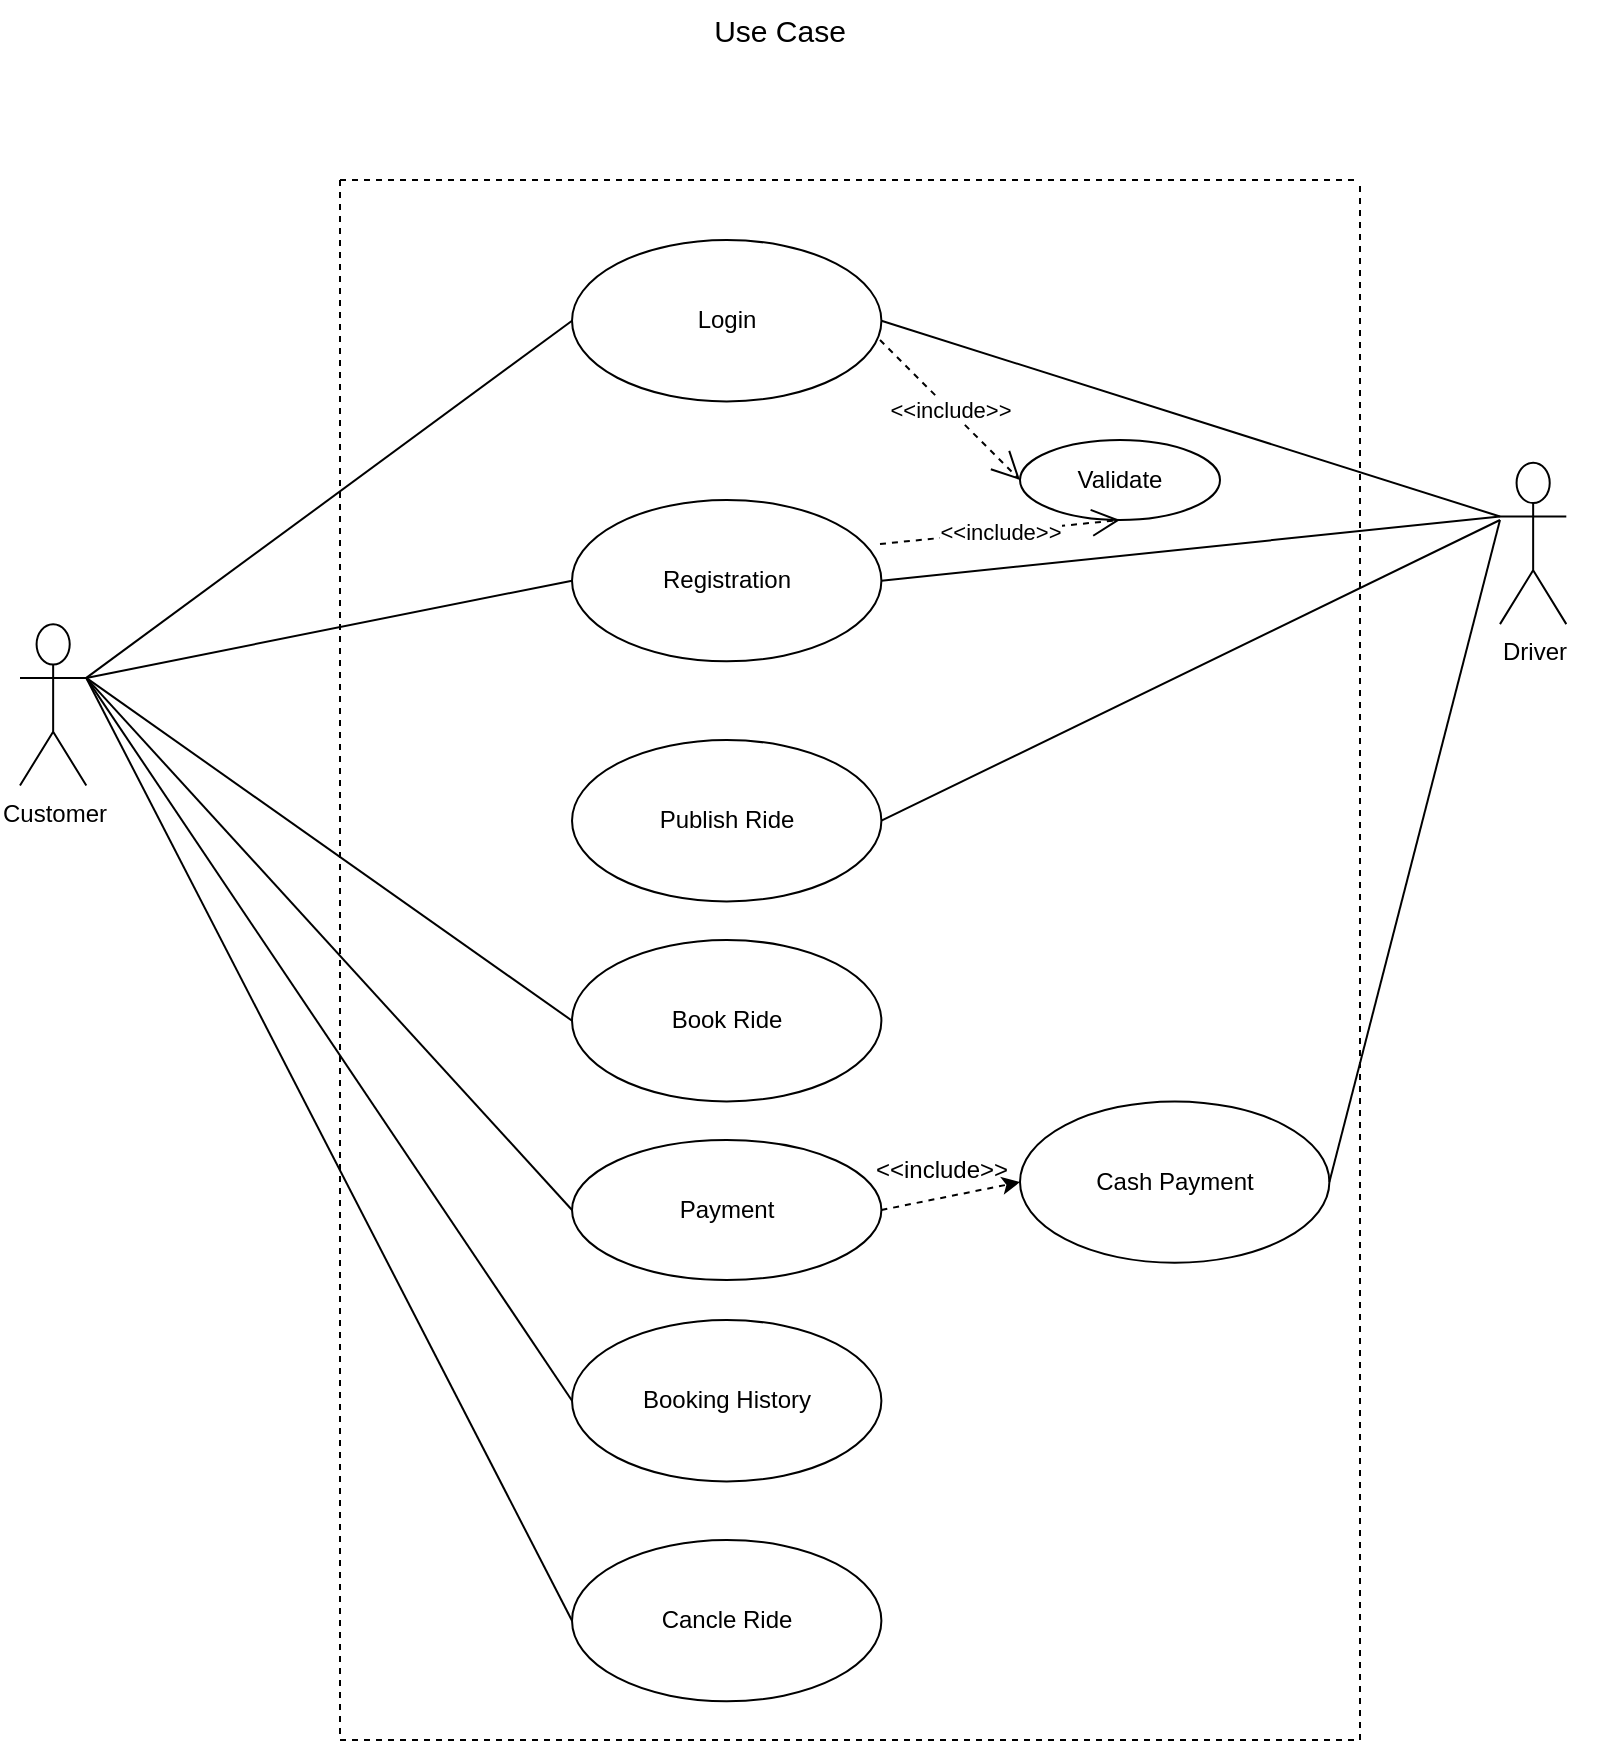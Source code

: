 <mxfile version="24.7.8">
  <diagram name="Page-1" id="6dY_J2Bg8tOIPsIp2blP">
    <mxGraphModel dx="1050" dy="621" grid="1" gridSize="10" guides="1" tooltips="1" connect="1" arrows="1" fold="1" page="1" pageScale="1" pageWidth="850" pageHeight="1100" math="0" shadow="0">
      <root>
        <mxCell id="0" />
        <mxCell id="1" parent="0" />
        <mxCell id="iwtUJKLjHxRUY5xuagCp-1" value="" style="group" parent="1" vertex="1" connectable="0">
          <mxGeometry x="40" y="130" width="790" height="790" as="geometry" />
        </mxCell>
        <mxCell id="vZCmfVuF4s8x9epu84NM-3" value="" style="swimlane;startSize=0;dashed=1;" parent="iwtUJKLjHxRUY5xuagCp-1" vertex="1">
          <mxGeometry x="160" y="20" width="510" height="780" as="geometry" />
        </mxCell>
        <mxCell id="vZCmfVuF4s8x9epu84NM-4" value="Login" style="ellipse;whiteSpace=wrap;html=1;" parent="vZCmfVuF4s8x9epu84NM-3" vertex="1">
          <mxGeometry x="116.014" y="30.001" width="154.685" height="80.69" as="geometry" />
        </mxCell>
        <mxCell id="vZCmfVuF4s8x9epu84NM-11" value="Booking History" style="ellipse;whiteSpace=wrap;html=1;" parent="vZCmfVuF4s8x9epu84NM-3" vertex="1">
          <mxGeometry x="116.014" y="569.999" width="154.685" height="80.69" as="geometry" />
        </mxCell>
        <mxCell id="vZCmfVuF4s8x9epu84NM-10" value="Book Ride" style="ellipse;whiteSpace=wrap;html=1;" parent="vZCmfVuF4s8x9epu84NM-3" vertex="1">
          <mxGeometry x="116.014" y="380.005" width="154.685" height="80.69" as="geometry" />
        </mxCell>
        <mxCell id="vZCmfVuF4s8x9epu84NM-9" value="Publish Ride" style="ellipse;whiteSpace=wrap;html=1;" parent="vZCmfVuF4s8x9epu84NM-3" vertex="1">
          <mxGeometry x="116.014" y="280.0" width="154.685" height="80.69" as="geometry" />
        </mxCell>
        <mxCell id="vZCmfVuF4s8x9epu84NM-8" value="Registration" style="ellipse;whiteSpace=wrap;html=1;" parent="vZCmfVuF4s8x9epu84NM-3" vertex="1">
          <mxGeometry x="116.014" y="159.996" width="154.685" height="80.69" as="geometry" />
        </mxCell>
        <mxCell id="vZCmfVuF4s8x9epu84NM-6" value="Cancle Ride" style="ellipse;whiteSpace=wrap;html=1;" parent="vZCmfVuF4s8x9epu84NM-3" vertex="1">
          <mxGeometry x="116.014" y="679.996" width="154.685" height="80.69" as="geometry" />
        </mxCell>
        <mxCell id="rLOhn8rX_h3pqUgOgCdQ-2" value="Payment" style="ellipse;whiteSpace=wrap;html=1;" parent="vZCmfVuF4s8x9epu84NM-3" vertex="1">
          <mxGeometry x="116.014" y="480" width="154.685" height="70" as="geometry" />
        </mxCell>
        <mxCell id="rLOhn8rX_h3pqUgOgCdQ-5" value="Cash Payment" style="ellipse;whiteSpace=wrap;html=1;" parent="vZCmfVuF4s8x9epu84NM-3" vertex="1">
          <mxGeometry x="340.004" y="460.695" width="154.685" height="80.69" as="geometry" />
        </mxCell>
        <mxCell id="rLOhn8rX_h3pqUgOgCdQ-7" value="" style="endArrow=classic;html=1;rounded=0;exitX=1;exitY=0.5;exitDx=0;exitDy=0;entryX=0;entryY=0.5;entryDx=0;entryDy=0;dashed=1;" parent="vZCmfVuF4s8x9epu84NM-3" source="rLOhn8rX_h3pqUgOgCdQ-2" target="rLOhn8rX_h3pqUgOgCdQ-5" edge="1">
          <mxGeometry width="50" height="50" relative="1" as="geometry">
            <mxPoint x="280" y="490" as="sourcePoint" />
            <mxPoint x="330" y="440" as="targetPoint" />
          </mxGeometry>
        </mxCell>
        <mxCell id="rLOhn8rX_h3pqUgOgCdQ-8" value="&amp;lt;&amp;lt;include&amp;gt;&amp;gt;" style="text;html=1;align=center;verticalAlign=middle;whiteSpace=wrap;rounded=0;" parent="vZCmfVuF4s8x9epu84NM-3" vertex="1">
          <mxGeometry x="271" y="480" width="60" height="30" as="geometry" />
        </mxCell>
        <mxCell id="lA2GTJ2SwoWho-Ut6F7n-1" value="Validate" style="ellipse;whiteSpace=wrap;html=1;" parent="vZCmfVuF4s8x9epu84NM-3" vertex="1">
          <mxGeometry x="340" y="130" width="100" height="40" as="geometry" />
        </mxCell>
        <mxCell id="lA2GTJ2SwoWho-Ut6F7n-2" value="&amp;lt;&amp;lt;include&amp;gt;&amp;gt;" style="endArrow=open;endSize=12;dashed=1;html=1;rounded=0;exitX=1.001;exitY=0.532;exitDx=0;exitDy=0;exitPerimeter=0;entryX=0.5;entryY=1;entryDx=0;entryDy=0;" parent="vZCmfVuF4s8x9epu84NM-3" target="lA2GTJ2SwoWho-Ut6F7n-1" edge="1">
          <mxGeometry width="160" relative="1" as="geometry">
            <mxPoint x="270" y="182" as="sourcePoint" />
            <mxPoint x="465" y="120" as="targetPoint" />
          </mxGeometry>
        </mxCell>
        <mxCell id="lA2GTJ2SwoWho-Ut6F7n-3" value="&amp;lt;&amp;lt;include&amp;gt;&amp;gt;" style="endArrow=open;endSize=12;dashed=1;html=1;rounded=0;exitX=1;exitY=0.5;exitDx=0;exitDy=0;entryX=0;entryY=0.5;entryDx=0;entryDy=0;" parent="vZCmfVuF4s8x9epu84NM-3" target="lA2GTJ2SwoWho-Ut6F7n-1" edge="1">
          <mxGeometry width="160" relative="1" as="geometry">
            <mxPoint x="270" y="80" as="sourcePoint" />
            <mxPoint x="335" y="158" as="targetPoint" />
          </mxGeometry>
        </mxCell>
        <mxCell id="vZCmfVuF4s8x9epu84NM-12" value="Customer" style="shape=umlActor;verticalLabelPosition=bottom;verticalAlign=top;html=1;outlineConnect=0;" parent="iwtUJKLjHxRUY5xuagCp-1" vertex="1">
          <mxGeometry y="242.069" width="33.147" height="80.69" as="geometry" />
        </mxCell>
        <mxCell id="vZCmfVuF4s8x9epu84NM-14" value="" style="endArrow=none;html=1;rounded=0;entryX=0;entryY=0.5;entryDx=0;entryDy=0;" parent="iwtUJKLjHxRUY5xuagCp-1" target="vZCmfVuF4s8x9epu84NM-4" edge="1">
          <mxGeometry width="50" height="50" relative="1" as="geometry">
            <mxPoint x="33.147" y="268.966" as="sourcePoint" />
            <mxPoint x="88.392" y="201.724" as="targetPoint" />
          </mxGeometry>
        </mxCell>
        <mxCell id="vZCmfVuF4s8x9epu84NM-15" value="" style="endArrow=none;html=1;rounded=0;entryX=0;entryY=0.5;entryDx=0;entryDy=0;" parent="iwtUJKLjHxRUY5xuagCp-1" target="vZCmfVuF4s8x9epu84NM-8" edge="1">
          <mxGeometry width="50" height="50" relative="1" as="geometry">
            <mxPoint x="33.147" y="268.966" as="sourcePoint" />
            <mxPoint x="325.944" y="121.034" as="targetPoint" />
          </mxGeometry>
        </mxCell>
        <mxCell id="vZCmfVuF4s8x9epu84NM-16" value="" style="endArrow=none;html=1;rounded=0;entryX=0;entryY=0.5;entryDx=0;entryDy=0;" parent="iwtUJKLjHxRUY5xuagCp-1" target="vZCmfVuF4s8x9epu84NM-10" edge="1">
          <mxGeometry width="50" height="50" relative="1" as="geometry">
            <mxPoint x="33.147" y="268.966" as="sourcePoint" />
            <mxPoint x="325.944" y="242.069" as="targetPoint" />
          </mxGeometry>
        </mxCell>
        <mxCell id="vZCmfVuF4s8x9epu84NM-18" value="" style="endArrow=none;html=1;rounded=0;entryX=0;entryY=0.5;entryDx=0;entryDy=0;" parent="iwtUJKLjHxRUY5xuagCp-1" target="vZCmfVuF4s8x9epu84NM-6" edge="1">
          <mxGeometry width="50" height="50" relative="1" as="geometry">
            <mxPoint x="33.147" y="268.966" as="sourcePoint" />
            <mxPoint x="165.734" y="564.828" as="targetPoint" />
          </mxGeometry>
        </mxCell>
        <mxCell id="vZCmfVuF4s8x9epu84NM-19" value="Driver" style="shape=umlActor;verticalLabelPosition=bottom;verticalAlign=top;html=1;outlineConnect=0;" parent="iwtUJKLjHxRUY5xuagCp-1" vertex="1">
          <mxGeometry x="740.004" y="161.379" width="33.147" height="80.69" as="geometry" />
        </mxCell>
        <mxCell id="vZCmfVuF4s8x9epu84NM-20" value="" style="endArrow=none;html=1;rounded=0;entryX=0;entryY=0.333;entryDx=0;entryDy=0;exitX=1;exitY=0.5;exitDx=0;exitDy=0;entryPerimeter=0;" parent="iwtUJKLjHxRUY5xuagCp-1" source="vZCmfVuF4s8x9epu84NM-4" target="vZCmfVuF4s8x9epu84NM-19" edge="1">
          <mxGeometry width="50" height="50" relative="1" as="geometry">
            <mxPoint x="530.35" y="255.517" as="sourcePoint" />
            <mxPoint x="812.098" y="94.138" as="targetPoint" />
          </mxGeometry>
        </mxCell>
        <mxCell id="vZCmfVuF4s8x9epu84NM-21" value="" style="endArrow=none;html=1;rounded=0;exitX=1;exitY=0.5;exitDx=0;exitDy=0;" parent="iwtUJKLjHxRUY5xuagCp-1" source="vZCmfVuF4s8x9epu84NM-9" edge="1">
          <mxGeometry width="50" height="50" relative="1" as="geometry">
            <mxPoint x="469.58" y="349.655" as="sourcePoint" />
            <mxPoint x="740" y="190" as="targetPoint" />
          </mxGeometry>
        </mxCell>
        <mxCell id="vZCmfVuF4s8x9epu84NM-22" value="" style="endArrow=none;html=1;rounded=0;exitX=1;exitY=0.5;exitDx=0;exitDy=0;entryX=0;entryY=0.333;entryDx=0;entryDy=0;entryPerimeter=0;" parent="iwtUJKLjHxRUY5xuagCp-1" source="vZCmfVuF4s8x9epu84NM-8" target="vZCmfVuF4s8x9epu84NM-19" edge="1">
          <mxGeometry width="50" height="50" relative="1" as="geometry">
            <mxPoint x="491.678" y="134.483" as="sourcePoint" />
            <mxPoint x="730" y="270" as="targetPoint" />
          </mxGeometry>
        </mxCell>
        <mxCell id="rLOhn8rX_h3pqUgOgCdQ-3" value="" style="endArrow=none;html=1;rounded=0;entryX=0;entryY=0.5;entryDx=0;entryDy=0;exitX=1;exitY=0.333;exitDx=0;exitDy=0;exitPerimeter=0;" parent="iwtUJKLjHxRUY5xuagCp-1" source="vZCmfVuF4s8x9epu84NM-12" target="rLOhn8rX_h3pqUgOgCdQ-2" edge="1">
          <mxGeometry width="50" height="50" relative="1" as="geometry">
            <mxPoint x="44.196" y="278.966" as="sourcePoint" />
            <mxPoint x="325.944" y="410" as="targetPoint" />
          </mxGeometry>
        </mxCell>
        <mxCell id="vZCmfVuF4s8x9epu84NM-17" value="" style="endArrow=none;html=1;rounded=0;entryX=0;entryY=0.5;entryDx=0;entryDy=0;exitX=1;exitY=0.333;exitDx=0;exitDy=0;exitPerimeter=0;" parent="iwtUJKLjHxRUY5xuagCp-1" source="vZCmfVuF4s8x9epu84NM-12" target="vZCmfVuF4s8x9epu84NM-11" edge="1">
          <mxGeometry width="50" height="50" relative="1" as="geometry">
            <mxPoint x="-15.734" y="280" as="sourcePoint" />
            <mxPoint x="94.755" y="386.552" as="targetPoint" />
          </mxGeometry>
        </mxCell>
        <mxCell id="rLOhn8rX_h3pqUgOgCdQ-1" value="&lt;font style=&quot;font-size: 15px;&quot;&gt;Use Case&lt;/font&gt;" style="text;html=1;align=center;verticalAlign=middle;whiteSpace=wrap;rounded=0;" parent="1" vertex="1">
          <mxGeometry x="380" y="60" width="80" height="30" as="geometry" />
        </mxCell>
        <mxCell id="rLOhn8rX_h3pqUgOgCdQ-9" value="" style="endArrow=none;html=1;rounded=0;exitX=1;exitY=0.5;exitDx=0;exitDy=0;" parent="1" source="rLOhn8rX_h3pqUgOgCdQ-5" edge="1">
          <mxGeometry width="50" height="50" relative="1" as="geometry">
            <mxPoint x="481" y="460" as="sourcePoint" />
            <mxPoint x="780" y="320" as="targetPoint" />
          </mxGeometry>
        </mxCell>
      </root>
    </mxGraphModel>
  </diagram>
</mxfile>
